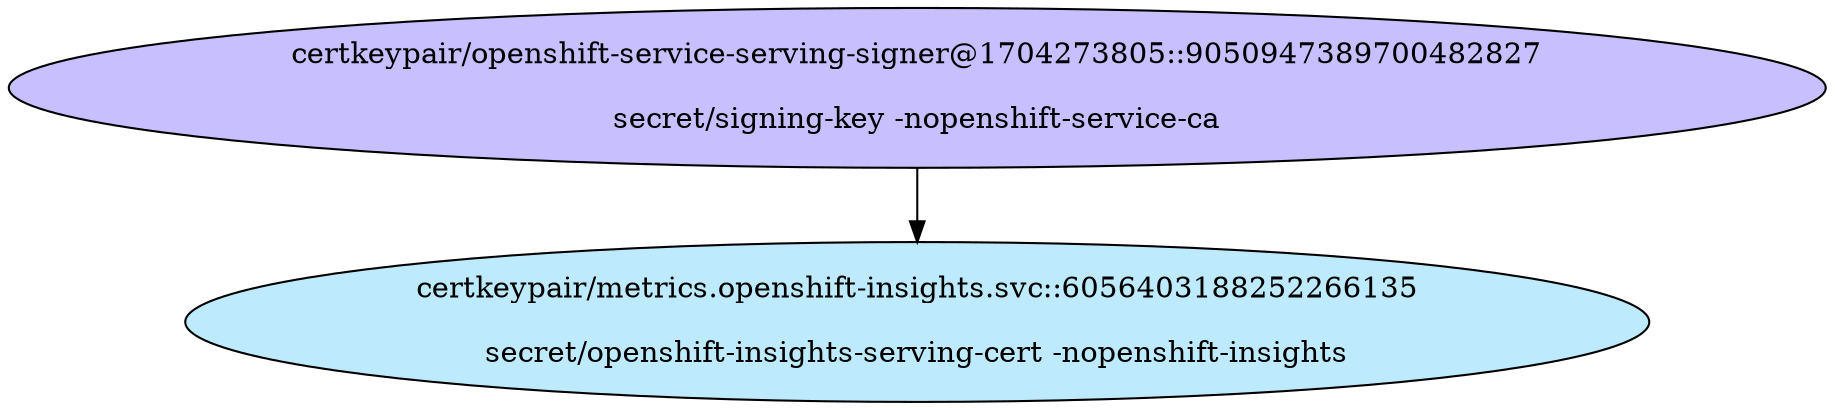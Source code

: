 digraph "Local Certificate" {
  // Node definitions.
  1 [
    label="certkeypair/openshift-service-serving-signer@1704273805::9050947389700482827\n\nsecret/signing-key -nopenshift-service-ca\n"
    style=filled
    fillcolor="#c7bfff"
  ];
  66 [
    label="certkeypair/metrics.openshift-insights.svc::6056403188252266135\n\nsecret/openshift-insights-serving-cert -nopenshift-insights\n"
    style=filled
    fillcolor="#bdebfd"
  ];

  // Edge definitions.
  1 -> 66;
}